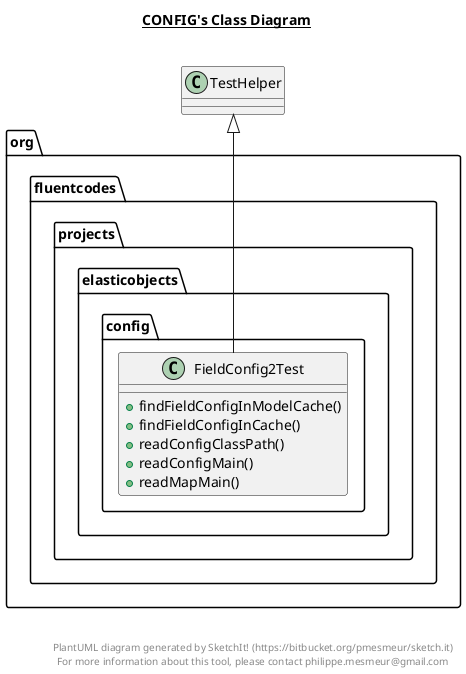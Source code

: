 @startuml

title __CONFIG's Class Diagram__\n

  package org.fluentcodes.projects.elasticobjects {
    package org.fluentcodes.projects.elasticobjects.config {
      class FieldConfig2Test {
          + findFieldConfigInModelCache()
          + findFieldConfigInCache()
          + readConfigClassPath()
          + readConfigMain()
          + readMapMain()
      }
    }
  }
  

  FieldConfig2Test -up-|> TestHelper


right footer


PlantUML diagram generated by SketchIt! (https://bitbucket.org/pmesmeur/sketch.it)
For more information about this tool, please contact philippe.mesmeur@gmail.com
endfooter

@enduml
